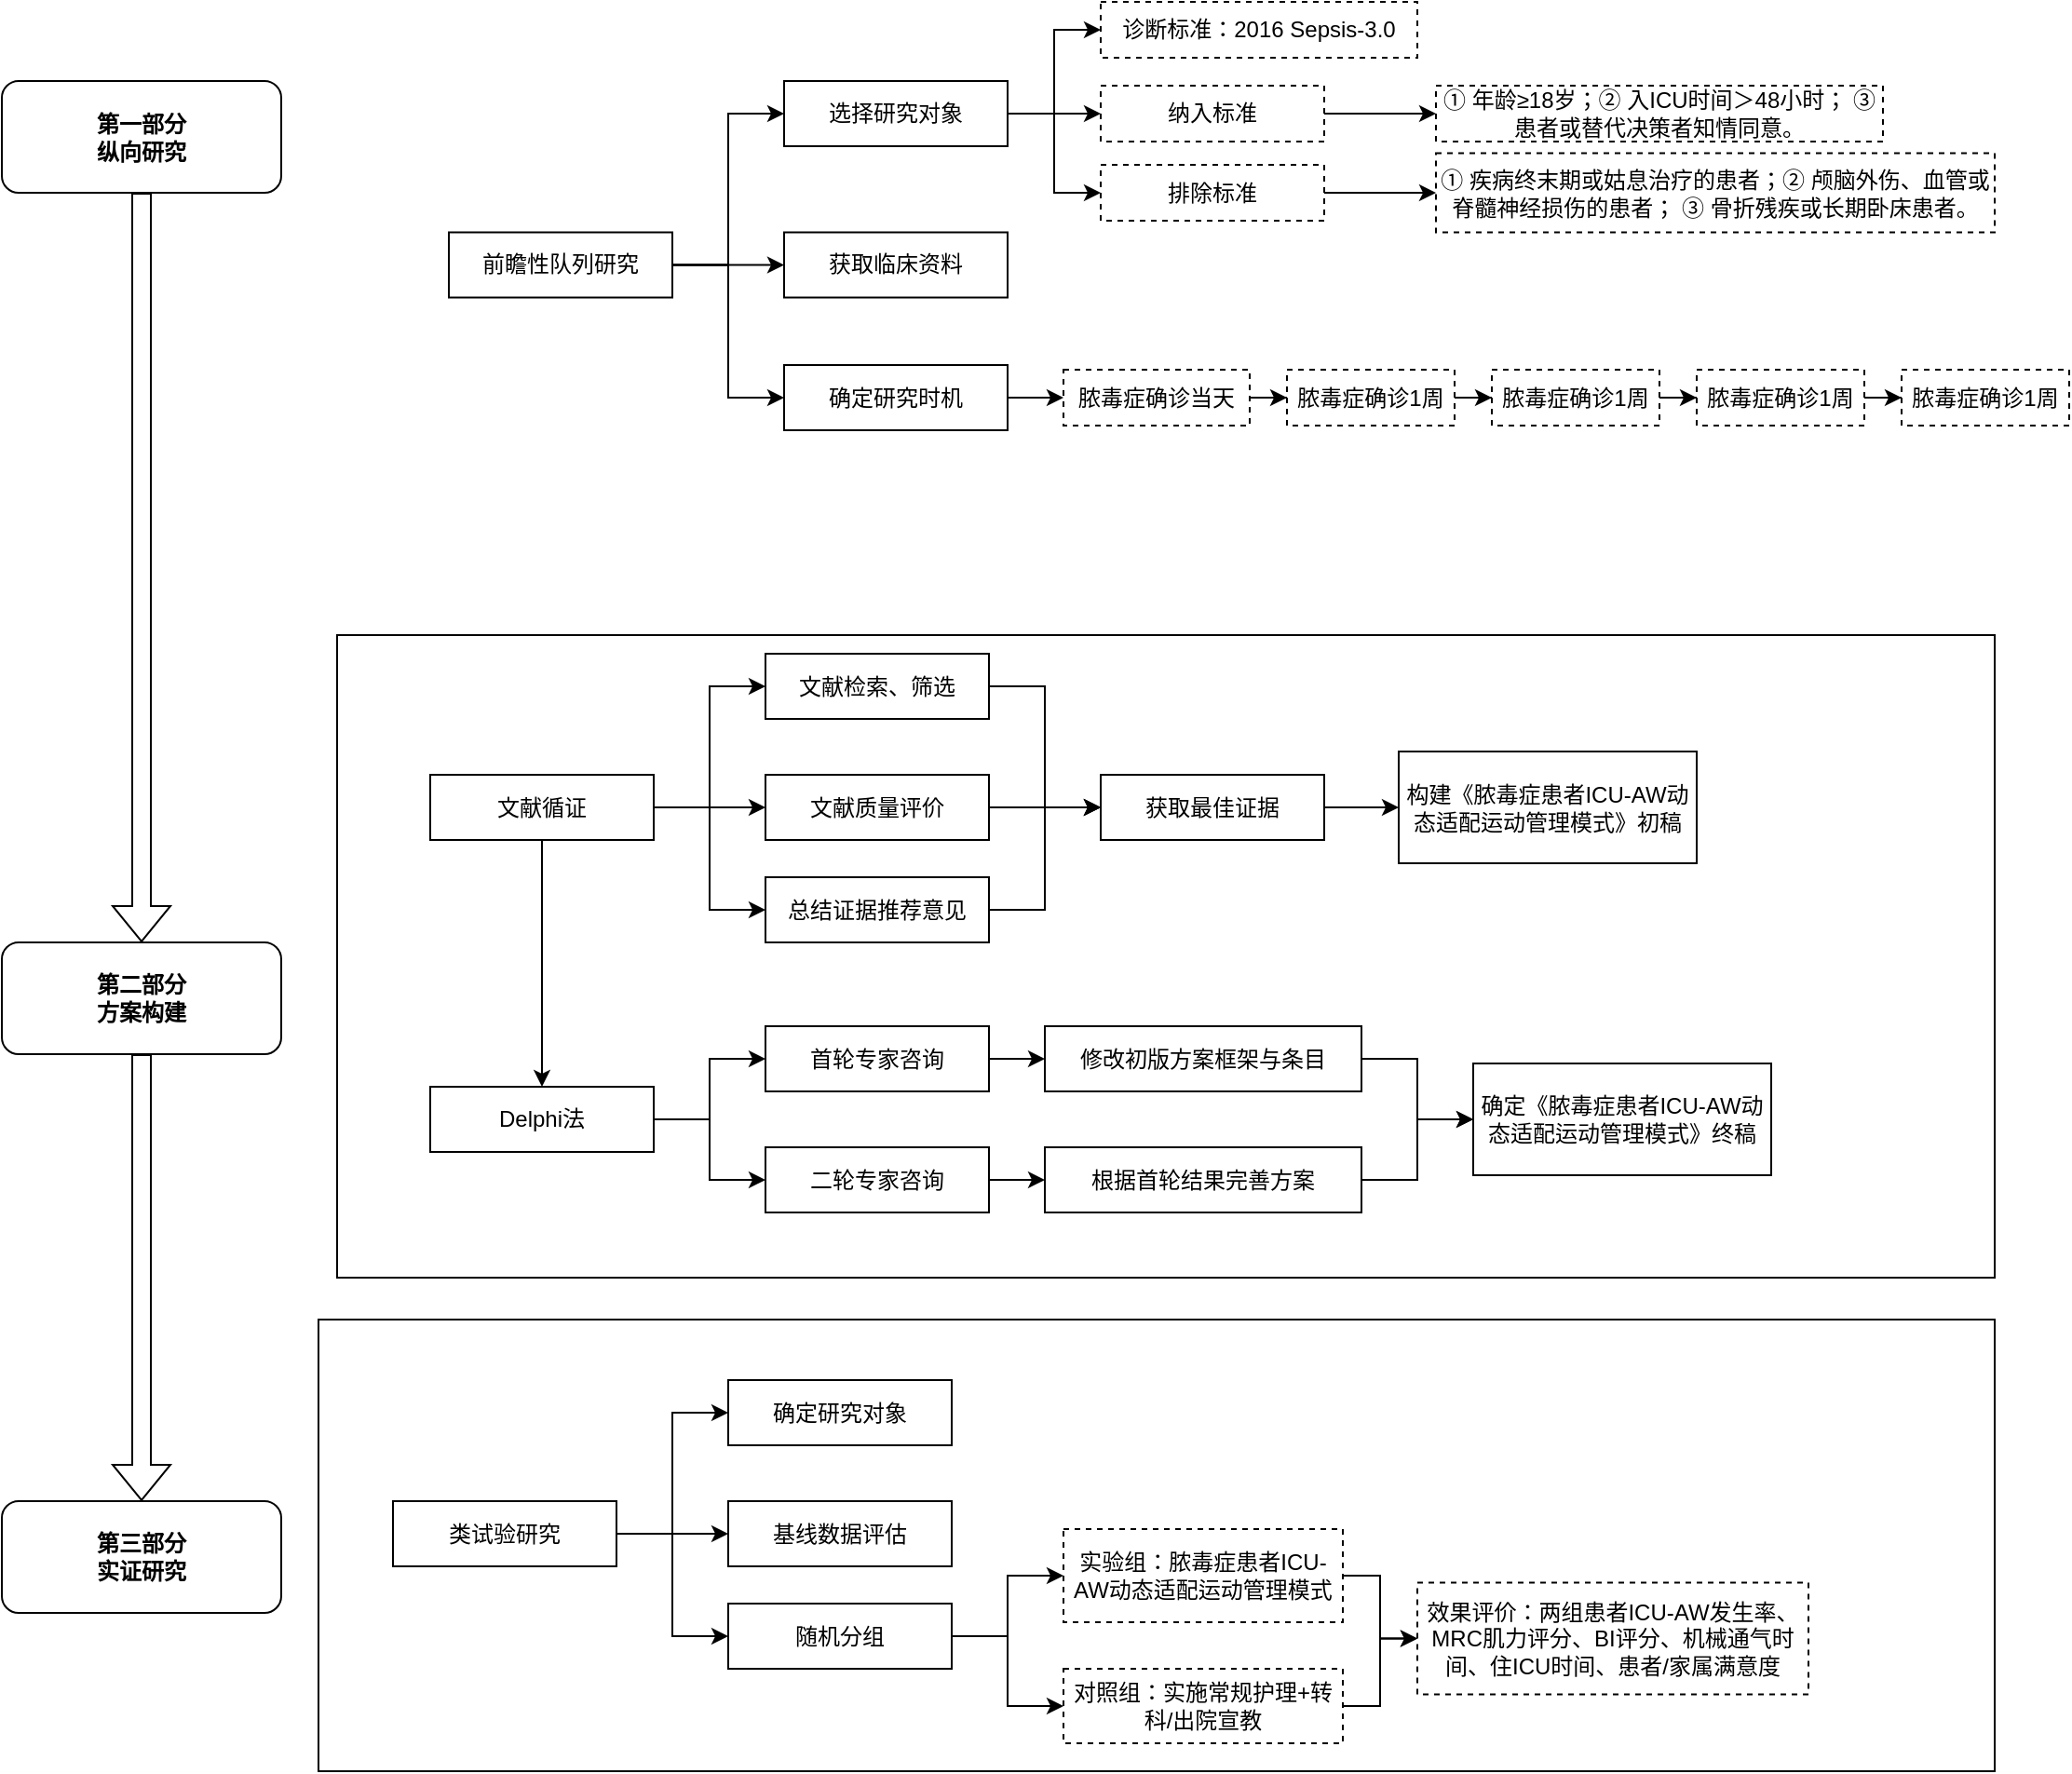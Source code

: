 <mxfile version="24.7.1" type="github">
  <diagram name="第 1 页" id="zslPpBOo_P6XogDbhWJ_">
    <mxGraphModel dx="1434" dy="780" grid="1" gridSize="10" guides="1" tooltips="1" connect="1" arrows="1" fold="1" page="1" pageScale="1" pageWidth="3300" pageHeight="4681" math="0" shadow="0">
      <root>
        <mxCell id="0" />
        <mxCell id="1" parent="0" />
        <mxCell id="ymYwd5ZLmvvjPEtG-dLQ-67" value="" style="rounded=0;whiteSpace=wrap;html=1;movable=1;resizable=1;rotatable=1;deletable=1;editable=1;locked=0;connectable=1;" vertex="1" parent="1">
          <mxGeometry x="530" y="737.5" width="900" height="242.5" as="geometry" />
        </mxCell>
        <mxCell id="ymYwd5ZLmvvjPEtG-dLQ-64" value="" style="rounded=0;whiteSpace=wrap;html=1;" vertex="1" parent="1">
          <mxGeometry x="540" y="370" width="890" height="345" as="geometry" />
        </mxCell>
        <mxCell id="ymYwd5ZLmvvjPEtG-dLQ-2" value="&lt;b&gt;第一部分&lt;/b&gt;&lt;div&gt;&lt;b&gt;纵向研究&lt;/b&gt;&lt;/div&gt;" style="rounded=1;whiteSpace=wrap;html=1;" vertex="1" parent="1">
          <mxGeometry x="360" y="72.5" width="150" height="60" as="geometry" />
        </mxCell>
        <mxCell id="ymYwd5ZLmvvjPEtG-dLQ-11" value="" style="edgeStyle=orthogonalEdgeStyle;rounded=0;orthogonalLoop=1;jettySize=auto;html=1;entryX=0;entryY=0.5;entryDx=0;entryDy=0;" edge="1" parent="1" source="ymYwd5ZLmvvjPEtG-dLQ-5" target="ymYwd5ZLmvvjPEtG-dLQ-6">
          <mxGeometry relative="1" as="geometry" />
        </mxCell>
        <mxCell id="ymYwd5ZLmvvjPEtG-dLQ-12" value="" style="edgeStyle=orthogonalEdgeStyle;rounded=0;orthogonalLoop=1;jettySize=auto;html=1;entryX=0;entryY=0.5;entryDx=0;entryDy=0;" edge="1" parent="1" source="ymYwd5ZLmvvjPEtG-dLQ-5" target="ymYwd5ZLmvvjPEtG-dLQ-10">
          <mxGeometry relative="1" as="geometry" />
        </mxCell>
        <mxCell id="ymYwd5ZLmvvjPEtG-dLQ-13" value="" style="edgeStyle=orthogonalEdgeStyle;rounded=0;orthogonalLoop=1;jettySize=auto;html=1;entryX=0;entryY=0.5;entryDx=0;entryDy=0;" edge="1" parent="1" source="ymYwd5ZLmvvjPEtG-dLQ-5" target="ymYwd5ZLmvvjPEtG-dLQ-14">
          <mxGeometry relative="1" as="geometry" />
        </mxCell>
        <mxCell id="ymYwd5ZLmvvjPEtG-dLQ-5" value="前瞻性队列研究" style="rounded=0;whiteSpace=wrap;html=1;" vertex="1" parent="1">
          <mxGeometry x="600" y="153.75" width="120" height="35" as="geometry" />
        </mxCell>
        <mxCell id="ymYwd5ZLmvvjPEtG-dLQ-101" value="" style="edgeStyle=orthogonalEdgeStyle;rounded=0;orthogonalLoop=1;jettySize=auto;html=1;entryX=0;entryY=0.5;entryDx=0;entryDy=0;" edge="1" parent="1" source="ymYwd5ZLmvvjPEtG-dLQ-6" target="ymYwd5ZLmvvjPEtG-dLQ-73">
          <mxGeometry relative="1" as="geometry" />
        </mxCell>
        <mxCell id="ymYwd5ZLmvvjPEtG-dLQ-102" style="edgeStyle=orthogonalEdgeStyle;rounded=0;orthogonalLoop=1;jettySize=auto;html=1;entryX=0;entryY=0.5;entryDx=0;entryDy=0;" edge="1" parent="1" source="ymYwd5ZLmvvjPEtG-dLQ-6" target="ymYwd5ZLmvvjPEtG-dLQ-76">
          <mxGeometry relative="1" as="geometry" />
        </mxCell>
        <mxCell id="ymYwd5ZLmvvjPEtG-dLQ-103" style="edgeStyle=orthogonalEdgeStyle;rounded=0;orthogonalLoop=1;jettySize=auto;html=1;entryX=0;entryY=0.5;entryDx=0;entryDy=0;" edge="1" parent="1" source="ymYwd5ZLmvvjPEtG-dLQ-6" target="ymYwd5ZLmvvjPEtG-dLQ-79">
          <mxGeometry relative="1" as="geometry" />
        </mxCell>
        <mxCell id="ymYwd5ZLmvvjPEtG-dLQ-6" value="选择研究对象" style="rounded=0;whiteSpace=wrap;html=1;" vertex="1" parent="1">
          <mxGeometry x="780" y="72.5" width="120" height="35" as="geometry" />
        </mxCell>
        <mxCell id="ymYwd5ZLmvvjPEtG-dLQ-10" value="获取临床资料" style="rounded=0;whiteSpace=wrap;html=1;" vertex="1" parent="1">
          <mxGeometry x="780" y="153.75" width="120" height="35" as="geometry" />
        </mxCell>
        <mxCell id="ymYwd5ZLmvvjPEtG-dLQ-104" value="" style="edgeStyle=orthogonalEdgeStyle;rounded=0;orthogonalLoop=1;jettySize=auto;html=1;" edge="1" parent="1" source="ymYwd5ZLmvvjPEtG-dLQ-14" target="ymYwd5ZLmvvjPEtG-dLQ-85">
          <mxGeometry relative="1" as="geometry" />
        </mxCell>
        <mxCell id="ymYwd5ZLmvvjPEtG-dLQ-14" value="确定研究时机" style="rounded=0;whiteSpace=wrap;html=1;" vertex="1" parent="1">
          <mxGeometry x="780" y="225" width="120" height="35" as="geometry" />
        </mxCell>
        <mxCell id="ymYwd5ZLmvvjPEtG-dLQ-15" value="" style="shape=flexArrow;endArrow=classic;html=1;rounded=0;exitX=0.5;exitY=1;exitDx=0;exitDy=0;entryX=0.5;entryY=0;entryDx=0;entryDy=0;" edge="1" parent="1" source="ymYwd5ZLmvvjPEtG-dLQ-2" target="ymYwd5ZLmvvjPEtG-dLQ-16">
          <mxGeometry width="50" height="50" relative="1" as="geometry">
            <mxPoint x="380" y="245" as="sourcePoint" />
            <mxPoint x="430" y="210" as="targetPoint" />
          </mxGeometry>
        </mxCell>
        <mxCell id="ymYwd5ZLmvvjPEtG-dLQ-16" value="&lt;b&gt;第二部分&lt;/b&gt;&lt;div&gt;&lt;b&gt;方案构建&lt;/b&gt;&lt;/div&gt;" style="rounded=1;whiteSpace=wrap;html=1;" vertex="1" parent="1">
          <mxGeometry x="360" y="535" width="150" height="60" as="geometry" />
        </mxCell>
        <mxCell id="ymYwd5ZLmvvjPEtG-dLQ-17" value="" style="edgeStyle=orthogonalEdgeStyle;rounded=0;orthogonalLoop=1;jettySize=auto;html=1;entryX=0;entryY=0.5;entryDx=0;entryDy=0;" edge="1" parent="1" source="ymYwd5ZLmvvjPEtG-dLQ-20" target="ymYwd5ZLmvvjPEtG-dLQ-21">
          <mxGeometry relative="1" as="geometry" />
        </mxCell>
        <mxCell id="ymYwd5ZLmvvjPEtG-dLQ-18" value="" style="edgeStyle=orthogonalEdgeStyle;rounded=0;orthogonalLoop=1;jettySize=auto;html=1;entryX=0;entryY=0.5;entryDx=0;entryDy=0;" edge="1" parent="1" source="ymYwd5ZLmvvjPEtG-dLQ-20" target="ymYwd5ZLmvvjPEtG-dLQ-22">
          <mxGeometry relative="1" as="geometry" />
        </mxCell>
        <mxCell id="ymYwd5ZLmvvjPEtG-dLQ-19" value="" style="edgeStyle=orthogonalEdgeStyle;rounded=0;orthogonalLoop=1;jettySize=auto;html=1;entryX=0;entryY=0.5;entryDx=0;entryDy=0;" edge="1" parent="1" source="ymYwd5ZLmvvjPEtG-dLQ-20" target="ymYwd5ZLmvvjPEtG-dLQ-23">
          <mxGeometry relative="1" as="geometry" />
        </mxCell>
        <mxCell id="ymYwd5ZLmvvjPEtG-dLQ-20" value="文献循证" style="rounded=0;whiteSpace=wrap;html=1;" vertex="1" parent="1">
          <mxGeometry x="590" y="445" width="120" height="35" as="geometry" />
        </mxCell>
        <mxCell id="ymYwd5ZLmvvjPEtG-dLQ-60" style="edgeStyle=orthogonalEdgeStyle;rounded=0;orthogonalLoop=1;jettySize=auto;html=1;entryX=0;entryY=0.5;entryDx=0;entryDy=0;" edge="1" parent="1" source="ymYwd5ZLmvvjPEtG-dLQ-21" target="ymYwd5ZLmvvjPEtG-dLQ-48">
          <mxGeometry relative="1" as="geometry" />
        </mxCell>
        <mxCell id="ymYwd5ZLmvvjPEtG-dLQ-21" value="文献检索、筛选" style="rounded=0;whiteSpace=wrap;html=1;" vertex="1" parent="1">
          <mxGeometry x="770" y="380" width="120" height="35" as="geometry" />
        </mxCell>
        <mxCell id="ymYwd5ZLmvvjPEtG-dLQ-61" value="" style="edgeStyle=orthogonalEdgeStyle;rounded=0;orthogonalLoop=1;jettySize=auto;html=1;" edge="1" parent="1" source="ymYwd5ZLmvvjPEtG-dLQ-22" target="ymYwd5ZLmvvjPEtG-dLQ-48">
          <mxGeometry relative="1" as="geometry" />
        </mxCell>
        <mxCell id="ymYwd5ZLmvvjPEtG-dLQ-22" value="文献质量评价" style="rounded=0;whiteSpace=wrap;html=1;" vertex="1" parent="1">
          <mxGeometry x="770" y="445" width="120" height="35" as="geometry" />
        </mxCell>
        <mxCell id="ymYwd5ZLmvvjPEtG-dLQ-62" value="" style="edgeStyle=orthogonalEdgeStyle;rounded=0;orthogonalLoop=1;jettySize=auto;html=1;entryX=0;entryY=0.5;entryDx=0;entryDy=0;" edge="1" parent="1" source="ymYwd5ZLmvvjPEtG-dLQ-23" target="ymYwd5ZLmvvjPEtG-dLQ-48">
          <mxGeometry relative="1" as="geometry" />
        </mxCell>
        <mxCell id="ymYwd5ZLmvvjPEtG-dLQ-23" value="总结证据推荐意见" style="rounded=0;whiteSpace=wrap;html=1;" vertex="1" parent="1">
          <mxGeometry x="770" y="500" width="120" height="35" as="geometry" />
        </mxCell>
        <mxCell id="ymYwd5ZLmvvjPEtG-dLQ-24" value="" style="edgeStyle=orthogonalEdgeStyle;rounded=0;orthogonalLoop=1;jettySize=auto;html=1;entryX=0;entryY=0.5;entryDx=0;entryDy=0;" edge="1" parent="1" source="ymYwd5ZLmvvjPEtG-dLQ-27" target="ymYwd5ZLmvvjPEtG-dLQ-28">
          <mxGeometry relative="1" as="geometry" />
        </mxCell>
        <mxCell id="ymYwd5ZLmvvjPEtG-dLQ-25" value="" style="edgeStyle=orthogonalEdgeStyle;rounded=0;orthogonalLoop=1;jettySize=auto;html=1;entryX=0;entryY=0.5;entryDx=0;entryDy=0;" edge="1" parent="1" source="ymYwd5ZLmvvjPEtG-dLQ-27" target="ymYwd5ZLmvvjPEtG-dLQ-29">
          <mxGeometry relative="1" as="geometry" />
        </mxCell>
        <mxCell id="ymYwd5ZLmvvjPEtG-dLQ-27" value="Delphi法" style="rounded=0;whiteSpace=wrap;html=1;" vertex="1" parent="1">
          <mxGeometry x="590" y="612.5" width="120" height="35" as="geometry" />
        </mxCell>
        <mxCell id="ymYwd5ZLmvvjPEtG-dLQ-28" value="首轮专家咨询" style="rounded=0;whiteSpace=wrap;html=1;" vertex="1" parent="1">
          <mxGeometry x="770" y="580" width="120" height="35" as="geometry" />
        </mxCell>
        <mxCell id="ymYwd5ZLmvvjPEtG-dLQ-29" value="二轮专家咨询" style="rounded=0;whiteSpace=wrap;html=1;" vertex="1" parent="1">
          <mxGeometry x="770" y="645" width="120" height="35" as="geometry" />
        </mxCell>
        <mxCell id="ymYwd5ZLmvvjPEtG-dLQ-31" value="" style="endArrow=classic;html=1;rounded=0;exitX=0.5;exitY=1;exitDx=0;exitDy=0;entryX=0.5;entryY=0;entryDx=0;entryDy=0;" edge="1" parent="1" source="ymYwd5ZLmvvjPEtG-dLQ-20" target="ymYwd5ZLmvvjPEtG-dLQ-27">
          <mxGeometry width="50" height="50" relative="1" as="geometry">
            <mxPoint x="920" y="480" as="sourcePoint" />
            <mxPoint x="970" y="430" as="targetPoint" />
          </mxGeometry>
        </mxCell>
        <mxCell id="ymYwd5ZLmvvjPEtG-dLQ-32" value="&lt;b&gt;第三部分&lt;/b&gt;&lt;div&gt;&lt;b&gt;实证研究&lt;/b&gt;&lt;/div&gt;" style="rounded=1;whiteSpace=wrap;html=1;" vertex="1" parent="1">
          <mxGeometry x="360" y="835" width="150" height="60" as="geometry" />
        </mxCell>
        <mxCell id="ymYwd5ZLmvvjPEtG-dLQ-33" value="" style="shape=flexArrow;endArrow=classic;html=1;rounded=0;exitX=0.5;exitY=1;exitDx=0;exitDy=0;entryX=0.5;entryY=0;entryDx=0;entryDy=0;" edge="1" parent="1" source="ymYwd5ZLmvvjPEtG-dLQ-16" target="ymYwd5ZLmvvjPEtG-dLQ-32">
          <mxGeometry width="50" height="50" relative="1" as="geometry">
            <mxPoint x="560" y="750" as="sourcePoint" />
            <mxPoint x="610" y="700" as="targetPoint" />
          </mxGeometry>
        </mxCell>
        <mxCell id="ymYwd5ZLmvvjPEtG-dLQ-34" value="" style="edgeStyle=orthogonalEdgeStyle;rounded=0;orthogonalLoop=1;jettySize=auto;html=1;entryX=0;entryY=0.5;entryDx=0;entryDy=0;" edge="1" parent="1" source="ymYwd5ZLmvvjPEtG-dLQ-37" target="ymYwd5ZLmvvjPEtG-dLQ-38">
          <mxGeometry relative="1" as="geometry" />
        </mxCell>
        <mxCell id="ymYwd5ZLmvvjPEtG-dLQ-35" value="" style="edgeStyle=orthogonalEdgeStyle;rounded=0;orthogonalLoop=1;jettySize=auto;html=1;entryX=0;entryY=0.5;entryDx=0;entryDy=0;" edge="1" parent="1" source="ymYwd5ZLmvvjPEtG-dLQ-37" target="ymYwd5ZLmvvjPEtG-dLQ-39">
          <mxGeometry relative="1" as="geometry" />
        </mxCell>
        <mxCell id="ymYwd5ZLmvvjPEtG-dLQ-36" value="" style="edgeStyle=orthogonalEdgeStyle;rounded=0;orthogonalLoop=1;jettySize=auto;html=1;entryX=0;entryY=0.5;entryDx=0;entryDy=0;" edge="1" parent="1" source="ymYwd5ZLmvvjPEtG-dLQ-37" target="ymYwd5ZLmvvjPEtG-dLQ-40">
          <mxGeometry relative="1" as="geometry" />
        </mxCell>
        <mxCell id="ymYwd5ZLmvvjPEtG-dLQ-37" value="类试验研究" style="rounded=0;whiteSpace=wrap;html=1;" vertex="1" parent="1">
          <mxGeometry x="570" y="835" width="120" height="35" as="geometry" />
        </mxCell>
        <mxCell id="ymYwd5ZLmvvjPEtG-dLQ-38" value="确定研究对象" style="rounded=0;whiteSpace=wrap;html=1;" vertex="1" parent="1">
          <mxGeometry x="750" y="770" width="120" height="35" as="geometry" />
        </mxCell>
        <mxCell id="ymYwd5ZLmvvjPEtG-dLQ-39" value="基线数据评估" style="rounded=0;whiteSpace=wrap;html=1;" vertex="1" parent="1">
          <mxGeometry x="750" y="835" width="120" height="35" as="geometry" />
        </mxCell>
        <mxCell id="ymYwd5ZLmvvjPEtG-dLQ-69" value="" style="edgeStyle=orthogonalEdgeStyle;rounded=0;orthogonalLoop=1;jettySize=auto;html=1;" edge="1" parent="1" source="ymYwd5ZLmvvjPEtG-dLQ-40" target="ymYwd5ZLmvvjPEtG-dLQ-44">
          <mxGeometry relative="1" as="geometry" />
        </mxCell>
        <mxCell id="ymYwd5ZLmvvjPEtG-dLQ-70" value="" style="edgeStyle=orthogonalEdgeStyle;rounded=0;orthogonalLoop=1;jettySize=auto;html=1;entryX=0;entryY=0.5;entryDx=0;entryDy=0;" edge="1" parent="1" source="ymYwd5ZLmvvjPEtG-dLQ-40" target="ymYwd5ZLmvvjPEtG-dLQ-43">
          <mxGeometry relative="1" as="geometry">
            <mxPoint x="960" y="860" as="targetPoint" />
          </mxGeometry>
        </mxCell>
        <mxCell id="ymYwd5ZLmvvjPEtG-dLQ-40" value="随机分组" style="rounded=0;whiteSpace=wrap;html=1;" vertex="1" parent="1">
          <mxGeometry x="750" y="890" width="120" height="35" as="geometry" />
        </mxCell>
        <mxCell id="ymYwd5ZLmvvjPEtG-dLQ-71" value="" style="edgeStyle=orthogonalEdgeStyle;rounded=0;orthogonalLoop=1;jettySize=auto;html=1;" edge="1" parent="1" source="ymYwd5ZLmvvjPEtG-dLQ-43" target="ymYwd5ZLmvvjPEtG-dLQ-47">
          <mxGeometry relative="1" as="geometry" />
        </mxCell>
        <mxCell id="ymYwd5ZLmvvjPEtG-dLQ-43" value="实验组：脓毒症患者ICU-AW动态适配运动管理模式" style="rounded=0;whiteSpace=wrap;html=1;dashed=1;" vertex="1" parent="1">
          <mxGeometry x="930" y="850" width="150" height="50" as="geometry" />
        </mxCell>
        <mxCell id="ymYwd5ZLmvvjPEtG-dLQ-72" value="" style="edgeStyle=orthogonalEdgeStyle;rounded=0;orthogonalLoop=1;jettySize=auto;html=1;" edge="1" parent="1" source="ymYwd5ZLmvvjPEtG-dLQ-44" target="ymYwd5ZLmvvjPEtG-dLQ-47">
          <mxGeometry relative="1" as="geometry" />
        </mxCell>
        <mxCell id="ymYwd5ZLmvvjPEtG-dLQ-44" value="对照组：实施常规护理+转科/出院宣教" style="rounded=0;whiteSpace=wrap;html=1;dashed=1;" vertex="1" parent="1">
          <mxGeometry x="930" y="925" width="150" height="40" as="geometry" />
        </mxCell>
        <mxCell id="ymYwd5ZLmvvjPEtG-dLQ-47" value="效果评价：两组患者ICU-AW发生率、MRC肌力评分、BI评分、机械通气时间、住ICU时间、患者/家属满意度" style="rounded=0;whiteSpace=wrap;html=1;dashed=1;" vertex="1" parent="1">
          <mxGeometry x="1120" y="878.75" width="210" height="60" as="geometry" />
        </mxCell>
        <mxCell id="ymYwd5ZLmvvjPEtG-dLQ-63" value="" style="edgeStyle=orthogonalEdgeStyle;rounded=0;orthogonalLoop=1;jettySize=auto;html=1;" edge="1" parent="1" source="ymYwd5ZLmvvjPEtG-dLQ-48" target="ymYwd5ZLmvvjPEtG-dLQ-49">
          <mxGeometry relative="1" as="geometry" />
        </mxCell>
        <mxCell id="ymYwd5ZLmvvjPEtG-dLQ-48" value="获取最佳证据" style="rounded=0;whiteSpace=wrap;html=1;" vertex="1" parent="1">
          <mxGeometry x="950" y="445" width="120" height="35" as="geometry" />
        </mxCell>
        <mxCell id="ymYwd5ZLmvvjPEtG-dLQ-49" value="构建《脓毒症患者ICU-AW动态适配运动管理模式》初稿" style="rounded=0;whiteSpace=wrap;html=1;" vertex="1" parent="1">
          <mxGeometry x="1110" y="432.5" width="160" height="60" as="geometry" />
        </mxCell>
        <mxCell id="ymYwd5ZLmvvjPEtG-dLQ-58" value="" style="edgeStyle=orthogonalEdgeStyle;rounded=0;orthogonalLoop=1;jettySize=auto;html=1;" edge="1" parent="1" source="ymYwd5ZLmvvjPEtG-dLQ-50" target="ymYwd5ZLmvvjPEtG-dLQ-52">
          <mxGeometry relative="1" as="geometry" />
        </mxCell>
        <mxCell id="ymYwd5ZLmvvjPEtG-dLQ-50" value="修改初版方案框架与条目" style="rounded=0;whiteSpace=wrap;html=1;" vertex="1" parent="1">
          <mxGeometry x="920" y="580" width="170" height="35" as="geometry" />
        </mxCell>
        <mxCell id="ymYwd5ZLmvvjPEtG-dLQ-59" value="" style="edgeStyle=orthogonalEdgeStyle;rounded=0;orthogonalLoop=1;jettySize=auto;html=1;" edge="1" parent="1" source="ymYwd5ZLmvvjPEtG-dLQ-51" target="ymYwd5ZLmvvjPEtG-dLQ-52">
          <mxGeometry relative="1" as="geometry" />
        </mxCell>
        <mxCell id="ymYwd5ZLmvvjPEtG-dLQ-51" value="根据首轮结果完善方案" style="rounded=0;whiteSpace=wrap;html=1;" vertex="1" parent="1">
          <mxGeometry x="920" y="645" width="170" height="35" as="geometry" />
        </mxCell>
        <mxCell id="ymYwd5ZLmvvjPEtG-dLQ-52" value="确定《脓毒症患者ICU-AW动态适配运动管理模式》终稿" style="rounded=0;whiteSpace=wrap;html=1;" vertex="1" parent="1">
          <mxGeometry x="1150" y="600" width="160" height="60" as="geometry" />
        </mxCell>
        <mxCell id="ymYwd5ZLmvvjPEtG-dLQ-54" value="" style="endArrow=classic;html=1;rounded=0;exitX=1;exitY=0.5;exitDx=0;exitDy=0;" edge="1" parent="1" source="ymYwd5ZLmvvjPEtG-dLQ-28" target="ymYwd5ZLmvvjPEtG-dLQ-50">
          <mxGeometry width="50" height="50" relative="1" as="geometry">
            <mxPoint x="980" y="780" as="sourcePoint" />
            <mxPoint x="1030" y="730" as="targetPoint" />
          </mxGeometry>
        </mxCell>
        <mxCell id="ymYwd5ZLmvvjPEtG-dLQ-55" value="" style="endArrow=classic;html=1;rounded=0;exitX=1;exitY=0.5;exitDx=0;exitDy=0;entryX=0;entryY=0.5;entryDx=0;entryDy=0;" edge="1" parent="1" source="ymYwd5ZLmvvjPEtG-dLQ-29" target="ymYwd5ZLmvvjPEtG-dLQ-51">
          <mxGeometry width="50" height="50" relative="1" as="geometry">
            <mxPoint x="900" y="608" as="sourcePoint" />
            <mxPoint x="930" y="608" as="targetPoint" />
          </mxGeometry>
        </mxCell>
        <mxCell id="ymYwd5ZLmvvjPEtG-dLQ-73" value="诊断标准：2016 Sepsis-3.0" style="rounded=0;whiteSpace=wrap;html=1;dashed=1;" vertex="1" parent="1">
          <mxGeometry x="950" y="30" width="170" height="30" as="geometry" />
        </mxCell>
        <mxCell id="ymYwd5ZLmvvjPEtG-dLQ-82" value="" style="edgeStyle=orthogonalEdgeStyle;rounded=0;orthogonalLoop=1;jettySize=auto;html=1;" edge="1" parent="1" source="ymYwd5ZLmvvjPEtG-dLQ-76" target="ymYwd5ZLmvvjPEtG-dLQ-80">
          <mxGeometry relative="1" as="geometry" />
        </mxCell>
        <mxCell id="ymYwd5ZLmvvjPEtG-dLQ-76" value="纳入标准" style="rounded=0;whiteSpace=wrap;html=1;dashed=1;" vertex="1" parent="1">
          <mxGeometry x="950" y="75" width="120" height="30" as="geometry" />
        </mxCell>
        <mxCell id="ymYwd5ZLmvvjPEtG-dLQ-84" value="" style="edgeStyle=orthogonalEdgeStyle;rounded=0;orthogonalLoop=1;jettySize=auto;html=1;" edge="1" parent="1" source="ymYwd5ZLmvvjPEtG-dLQ-79" target="ymYwd5ZLmvvjPEtG-dLQ-83">
          <mxGeometry relative="1" as="geometry" />
        </mxCell>
        <mxCell id="ymYwd5ZLmvvjPEtG-dLQ-79" value="排除标准" style="rounded=0;whiteSpace=wrap;html=1;dashed=1;" vertex="1" parent="1">
          <mxGeometry x="950" y="117.5" width="120" height="30" as="geometry" />
        </mxCell>
        <mxCell id="ymYwd5ZLmvvjPEtG-dLQ-80" value="① 年龄≥18岁；② 入ICU时间＞48小时； ③ 患者或替代决策者知情同意。" style="rounded=0;whiteSpace=wrap;html=1;dashed=1;" vertex="1" parent="1">
          <mxGeometry x="1130" y="75" width="240" height="30" as="geometry" />
        </mxCell>
        <mxCell id="ymYwd5ZLmvvjPEtG-dLQ-83" value="① 疾病终末期或姑息治疗的患者；② 颅脑外伤、血管或脊髓神经损伤的患者； ③ 骨折残疾或长期卧床患者。" style="rounded=0;whiteSpace=wrap;html=1;dashed=1;" vertex="1" parent="1">
          <mxGeometry x="1130" y="111.25" width="300" height="42.5" as="geometry" />
        </mxCell>
        <mxCell id="ymYwd5ZLmvvjPEtG-dLQ-105" value="" style="edgeStyle=orthogonalEdgeStyle;rounded=0;orthogonalLoop=1;jettySize=auto;html=1;" edge="1" parent="1" source="ymYwd5ZLmvvjPEtG-dLQ-85" target="ymYwd5ZLmvvjPEtG-dLQ-92">
          <mxGeometry relative="1" as="geometry" />
        </mxCell>
        <mxCell id="ymYwd5ZLmvvjPEtG-dLQ-85" value="脓毒症确诊当天" style="rounded=0;whiteSpace=wrap;html=1;dashed=1;" vertex="1" parent="1">
          <mxGeometry x="930" y="227.5" width="100" height="30" as="geometry" />
        </mxCell>
        <mxCell id="ymYwd5ZLmvvjPEtG-dLQ-106" value="" style="edgeStyle=orthogonalEdgeStyle;rounded=0;orthogonalLoop=1;jettySize=auto;html=1;" edge="1" parent="1" source="ymYwd5ZLmvvjPEtG-dLQ-92" target="ymYwd5ZLmvvjPEtG-dLQ-98">
          <mxGeometry relative="1" as="geometry" />
        </mxCell>
        <mxCell id="ymYwd5ZLmvvjPEtG-dLQ-92" value="脓毒症确诊1周" style="rounded=0;whiteSpace=wrap;html=1;dashed=1;" vertex="1" parent="1">
          <mxGeometry x="1050" y="227.5" width="90" height="30" as="geometry" />
        </mxCell>
        <mxCell id="ymYwd5ZLmvvjPEtG-dLQ-107" value="" style="edgeStyle=orthogonalEdgeStyle;rounded=0;orthogonalLoop=1;jettySize=auto;html=1;" edge="1" parent="1" source="ymYwd5ZLmvvjPEtG-dLQ-98" target="ymYwd5ZLmvvjPEtG-dLQ-99">
          <mxGeometry relative="1" as="geometry" />
        </mxCell>
        <mxCell id="ymYwd5ZLmvvjPEtG-dLQ-98" value="脓毒症确诊1周" style="rounded=0;whiteSpace=wrap;html=1;dashed=1;" vertex="1" parent="1">
          <mxGeometry x="1160" y="227.5" width="90" height="30" as="geometry" />
        </mxCell>
        <mxCell id="ymYwd5ZLmvvjPEtG-dLQ-108" value="" style="edgeStyle=orthogonalEdgeStyle;rounded=0;orthogonalLoop=1;jettySize=auto;html=1;" edge="1" parent="1" source="ymYwd5ZLmvvjPEtG-dLQ-99" target="ymYwd5ZLmvvjPEtG-dLQ-100">
          <mxGeometry relative="1" as="geometry" />
        </mxCell>
        <mxCell id="ymYwd5ZLmvvjPEtG-dLQ-99" value="脓毒症确诊1周" style="rounded=0;whiteSpace=wrap;html=1;dashed=1;" vertex="1" parent="1">
          <mxGeometry x="1270" y="227.5" width="90" height="30" as="geometry" />
        </mxCell>
        <mxCell id="ymYwd5ZLmvvjPEtG-dLQ-100" value="脓毒症确诊1周" style="rounded=0;whiteSpace=wrap;html=1;dashed=1;" vertex="1" parent="1">
          <mxGeometry x="1380" y="227.5" width="90" height="30" as="geometry" />
        </mxCell>
      </root>
    </mxGraphModel>
  </diagram>
</mxfile>
